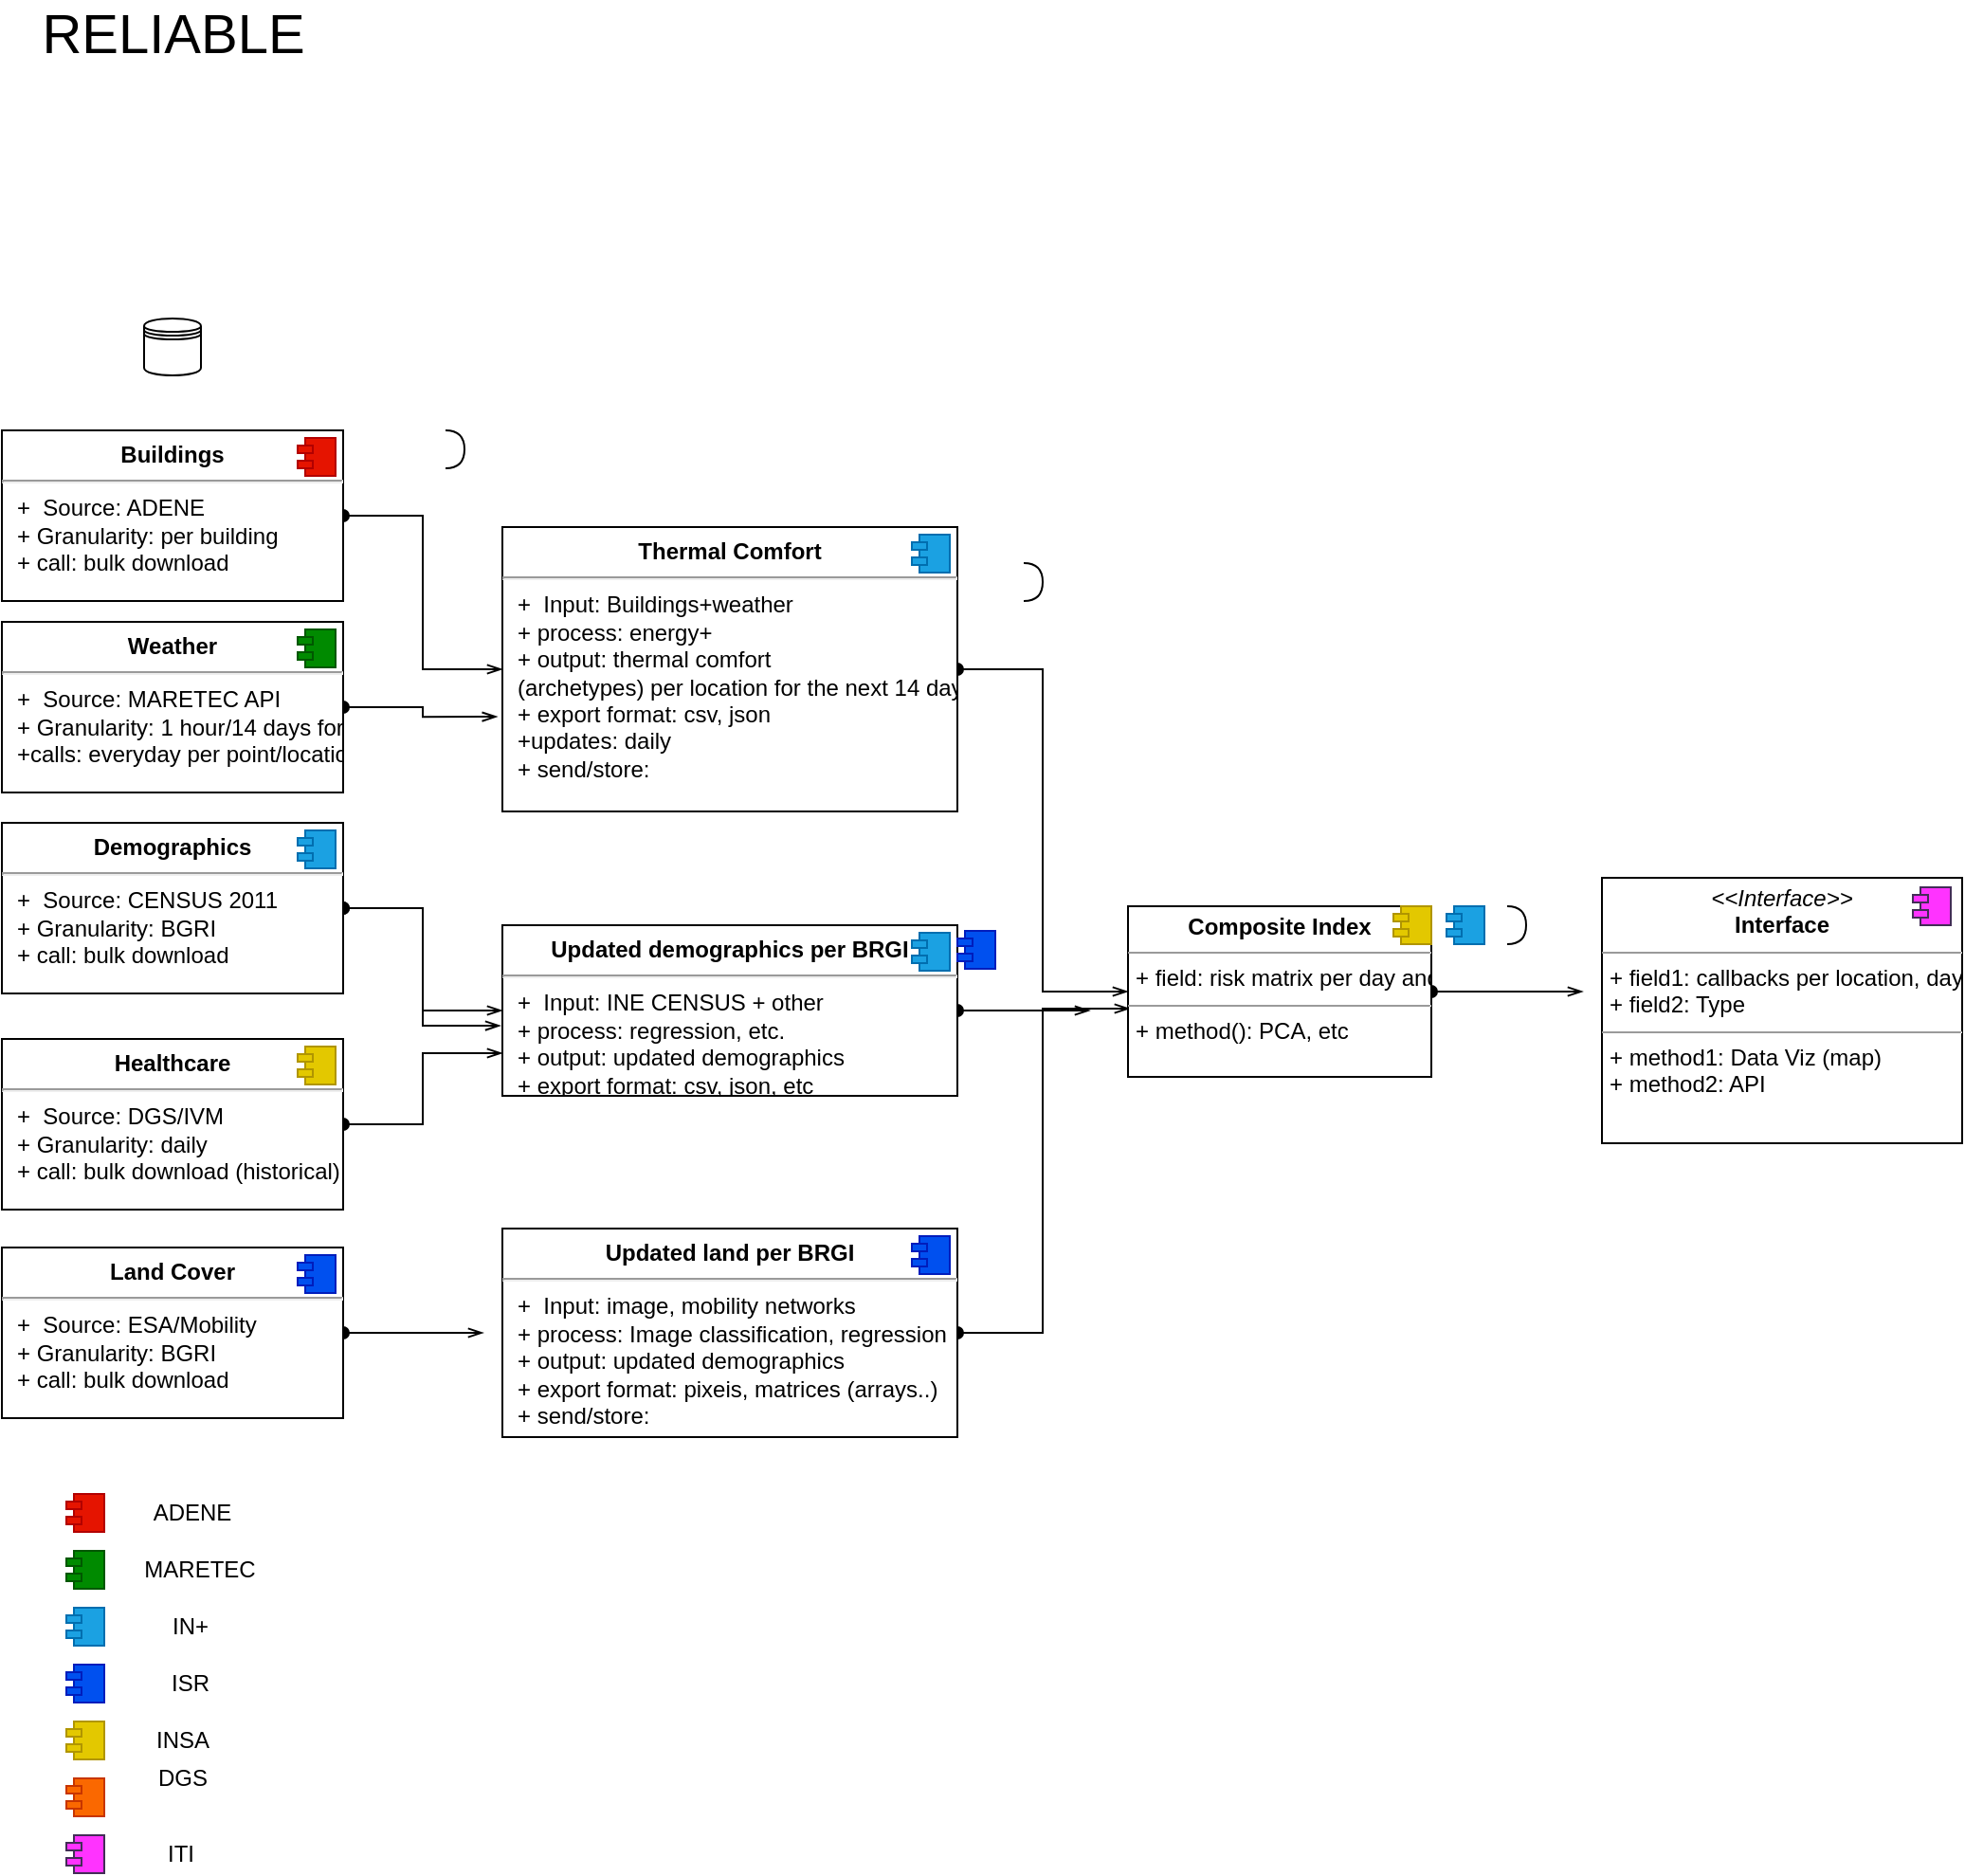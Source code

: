 <mxfile version="14.3.1" type="github" pages="2">
  <diagram name="Page-1" id="9f46799a-70d6-7492-0946-bef42562c5a5">
    <mxGraphModel dx="881" dy="1507" grid="1" gridSize="10" guides="1" tooltips="1" connect="1" arrows="1" fold="1" page="1" pageScale="1" pageWidth="1100" pageHeight="850" background="#ffffff" math="0" shadow="0">
      <root>
        <mxCell id="0" />
        <mxCell id="1" parent="0" />
        <mxCell id="d0X5vv4FZnqWqpfljy17-48" style="edgeStyle=orthogonalEdgeStyle;rounded=0;orthogonalLoop=1;jettySize=auto;html=1;startArrow=oval;startFill=1;endArrow=openThin;endFill=0;" edge="1" parent="1">
          <mxGeometry relative="1" as="geometry">
            <mxPoint x="440" y="170" as="targetPoint" />
            <mxPoint x="390" y="120" as="sourcePoint" />
          </mxGeometry>
        </mxCell>
        <mxCell id="d0X5vv4FZnqWqpfljy17-43" value="" style="shape=requiredInterface;html=1;verticalLabelPosition=bottom;" vertex="1" parent="1">
          <mxGeometry x="240" y="39" width="10" height="20" as="geometry" />
        </mxCell>
        <mxCell id="d0X5vv4FZnqWqpfljy17-45" value="" style="shape=requiredInterface;html=1;verticalLabelPosition=bottom;" vertex="1" parent="1">
          <mxGeometry x="176" y="109" width="10" height="20" as="geometry" />
        </mxCell>
        <mxCell id="d0X5vv4FZnqWqpfljy17-46" value="" style="shape=datastore;whiteSpace=wrap;html=1;" vertex="1" parent="1">
          <mxGeometry x="81" y="-20" width="30" height="30" as="geometry" />
        </mxCell>
        <mxCell id="d0X5vv4FZnqWqpfljy17-69" style="edgeStyle=orthogonalEdgeStyle;rounded=0;orthogonalLoop=1;jettySize=auto;html=1;entryX=0;entryY=0.5;entryDx=0;entryDy=0;startArrow=oval;startFill=1;endArrow=openThin;endFill=0;" edge="1" parent="1" source="d0X5vv4FZnqWqpfljy17-52" target="d0X5vv4FZnqWqpfljy17-67">
          <mxGeometry relative="1" as="geometry" />
        </mxCell>
        <object label="&lt;p style=&quot;margin: 0px ; margin-top: 6px ; text-align: center&quot;&gt;&lt;b&gt;Buildings&lt;/b&gt;&lt;/p&gt;&lt;hr&gt;&lt;p style=&quot;margin: 0px ; margin-left: 8px&quot;&gt;+&amp;nbsp; Source: ADENE&lt;br&gt;+ Granularity: per building&lt;/p&gt;&lt;p style=&quot;margin: 0px ; margin-left: 8px&quot;&gt;+ call: bulk download&lt;/p&gt;" xpto="aaa&#xa;sssss" placeholders="1" ssss="" id="d0X5vv4FZnqWqpfljy17-52">
          <mxCell style="align=left;overflow=fill;html=1;dropTarget=0;" vertex="1" parent="1">
            <mxGeometry x="6" y="39" width="180" height="90" as="geometry" />
          </mxCell>
        </object>
        <mxCell id="d0X5vv4FZnqWqpfljy17-53" value="" style="shape=component;jettyWidth=8;jettyHeight=4;fillColor=#e51400;strokeColor=#B20000;fontColor=#ffffff;" vertex="1" parent="d0X5vv4FZnqWqpfljy17-52">
          <mxGeometry x="1" width="20" height="20" relative="1" as="geometry">
            <mxPoint x="-24" y="4" as="offset" />
          </mxGeometry>
        </mxCell>
        <mxCell id="d0X5vv4FZnqWqpfljy17-70" style="edgeStyle=orthogonalEdgeStyle;rounded=0;orthogonalLoop=1;jettySize=auto;html=1;startArrow=oval;startFill=1;endArrow=openThin;endFill=0;entryX=-0.011;entryY=0.667;entryDx=0;entryDy=0;entryPerimeter=0;" edge="1" parent="1" source="d0X5vv4FZnqWqpfljy17-58" target="d0X5vv4FZnqWqpfljy17-67">
          <mxGeometry relative="1" as="geometry">
            <mxPoint x="260" y="150" as="targetPoint" />
            <Array as="points">
              <mxPoint x="228" y="185" />
              <mxPoint x="228" y="190" />
            </Array>
          </mxGeometry>
        </mxCell>
        <object label="&lt;p style=&quot;margin: 0px ; margin-top: 6px ; text-align: center&quot;&gt;&lt;b&gt;Weather&lt;/b&gt;&lt;/p&gt;&lt;hr&gt;&lt;p style=&quot;margin: 0px ; margin-left: 8px&quot;&gt;+&amp;nbsp; Source: MARETEC API&lt;br&gt;+ Granularity: 1 hour/14 days forecast&lt;/p&gt;&lt;p style=&quot;margin: 0px ; margin-left: 8px&quot;&gt;+calls: everyday per point/location&lt;/p&gt;" xpto="aaa&#xa;sssss" placeholders="1" ssss="" id="d0X5vv4FZnqWqpfljy17-58">
          <mxCell style="align=left;overflow=fill;html=1;dropTarget=0;" vertex="1" parent="1">
            <mxGeometry x="6" y="140" width="180" height="90" as="geometry" />
          </mxCell>
        </object>
        <mxCell id="d0X5vv4FZnqWqpfljy17-59" value="" style="shape=component;jettyWidth=8;jettyHeight=4;fillColor=#008a00;strokeColor=#005700;fontColor=#ffffff;" vertex="1" parent="d0X5vv4FZnqWqpfljy17-58">
          <mxGeometry x="1" width="20" height="20" relative="1" as="geometry">
            <mxPoint x="-24" y="4" as="offset" />
          </mxGeometry>
        </mxCell>
        <mxCell id="d0X5vv4FZnqWqpfljy17-78" style="edgeStyle=orthogonalEdgeStyle;rounded=0;orthogonalLoop=1;jettySize=auto;html=1;entryX=-0.004;entryY=0.589;entryDx=0;entryDy=0;entryPerimeter=0;startArrow=oval;startFill=1;endArrow=openThin;endFill=0;" edge="1" parent="1" source="d0X5vv4FZnqWqpfljy17-60" target="d0X5vv4FZnqWqpfljy17-71">
          <mxGeometry relative="1" as="geometry" />
        </mxCell>
        <mxCell id="d0X5vv4FZnqWqpfljy17-120" value="" style="edgeStyle=orthogonalEdgeStyle;rounded=0;orthogonalLoop=1;jettySize=auto;html=1;startArrow=oval;startFill=1;endArrow=openThin;endFill=0;" edge="1" parent="1" source="d0X5vv4FZnqWqpfljy17-60" target="d0X5vv4FZnqWqpfljy17-71">
          <mxGeometry relative="1" as="geometry" />
        </mxCell>
        <object label="&lt;p style=&quot;margin: 0px ; margin-top: 6px ; text-align: center&quot;&gt;&lt;b&gt;Demographics&lt;/b&gt;&lt;/p&gt;&lt;hr&gt;&lt;p style=&quot;margin: 0px ; margin-left: 8px&quot;&gt;+&amp;nbsp; Source: CENSUS 2011&lt;br&gt;+ Granularity: BGRI&lt;/p&gt;&lt;p style=&quot;margin: 0px ; margin-left: 8px&quot;&gt;+ call: bulk download&lt;/p&gt;" xpto="aaa&#xa;sssss" placeholders="1" ssss="" id="d0X5vv4FZnqWqpfljy17-60">
          <mxCell style="align=left;overflow=fill;html=1;dropTarget=0;" vertex="1" parent="1">
            <mxGeometry x="6" y="246" width="180" height="90" as="geometry" />
          </mxCell>
        </object>
        <mxCell id="d0X5vv4FZnqWqpfljy17-61" value="" style="shape=component;jettyWidth=8;jettyHeight=4;fillColor=#1ba1e2;strokeColor=#006EAF;fontColor=#ffffff;" vertex="1" parent="d0X5vv4FZnqWqpfljy17-60">
          <mxGeometry x="1" width="20" height="20" relative="1" as="geometry">
            <mxPoint x="-24" y="4" as="offset" />
          </mxGeometry>
        </mxCell>
        <mxCell id="d0X5vv4FZnqWqpfljy17-80" style="edgeStyle=orthogonalEdgeStyle;rounded=0;orthogonalLoop=1;jettySize=auto;html=1;startArrow=oval;startFill=1;endArrow=openThin;endFill=0;" edge="1" parent="1" source="d0X5vv4FZnqWqpfljy17-62">
          <mxGeometry relative="1" as="geometry">
            <mxPoint x="260" y="515" as="targetPoint" />
          </mxGeometry>
        </mxCell>
        <object label="&lt;p style=&quot;margin: 0px ; margin-top: 6px ; text-align: center&quot;&gt;&lt;b&gt;Land Cover&lt;/b&gt;&lt;/p&gt;&lt;hr&gt;&lt;p style=&quot;margin: 0px ; margin-left: 8px&quot;&gt;+&amp;nbsp; Source: ESA/Mobility&lt;br&gt;+ Granularity: BGRI&lt;/p&gt;&lt;p style=&quot;margin: 0px ; margin-left: 8px&quot;&gt;+ call: bulk download&lt;/p&gt;" xpto="aaa&#xa;sssss" placeholders="1" ssss="" id="d0X5vv4FZnqWqpfljy17-62">
          <mxCell style="align=left;overflow=fill;html=1;dropTarget=0;" vertex="1" parent="1">
            <mxGeometry x="6" y="470" width="180" height="90" as="geometry" />
          </mxCell>
        </object>
        <mxCell id="d0X5vv4FZnqWqpfljy17-63" value="" style="shape=component;jettyWidth=8;jettyHeight=4;fillColor=#0050ef;strokeColor=#001DBC;fontColor=#ffffff;" vertex="1" parent="d0X5vv4FZnqWqpfljy17-62">
          <mxGeometry x="1" width="20" height="20" relative="1" as="geometry">
            <mxPoint x="-24" y="4" as="offset" />
          </mxGeometry>
        </mxCell>
        <mxCell id="d0X5vv4FZnqWqpfljy17-79" style="edgeStyle=orthogonalEdgeStyle;rounded=0;orthogonalLoop=1;jettySize=auto;html=1;startArrow=oval;startFill=1;endArrow=openThin;endFill=0;entryX=0;entryY=0.75;entryDx=0;entryDy=0;" edge="1" parent="1" source="d0X5vv4FZnqWqpfljy17-64" target="d0X5vv4FZnqWqpfljy17-71">
          <mxGeometry relative="1" as="geometry">
            <mxPoint x="260" y="370" as="targetPoint" />
          </mxGeometry>
        </mxCell>
        <object label="&lt;p style=&quot;margin: 0px ; margin-top: 6px ; text-align: center&quot;&gt;&lt;b&gt;Healthcare&lt;/b&gt;&lt;/p&gt;&lt;hr&gt;&lt;p style=&quot;margin: 0px ; margin-left: 8px&quot;&gt;+&amp;nbsp; Source: DGS/IVM&lt;br&gt;+ Granularity: daily&lt;/p&gt;&lt;p style=&quot;margin: 0px ; margin-left: 8px&quot;&gt;+ call: bulk download (historical)&lt;/p&gt;" xpto="aaa&#xa;sssss" placeholders="1" ssss="" id="d0X5vv4FZnqWqpfljy17-64">
          <mxCell style="align=left;overflow=fill;html=1;dropTarget=0;" vertex="1" parent="1">
            <mxGeometry x="6" y="360" width="180" height="90" as="geometry" />
          </mxCell>
        </object>
        <mxCell id="d0X5vv4FZnqWqpfljy17-65" value="" style="shape=component;jettyWidth=8;jettyHeight=4;fillColor=#e3c800;strokeColor=#B09500;fontColor=#ffffff;" vertex="1" parent="d0X5vv4FZnqWqpfljy17-64">
          <mxGeometry x="1" width="20" height="20" relative="1" as="geometry">
            <mxPoint x="-24" y="4" as="offset" />
          </mxGeometry>
        </mxCell>
        <mxCell id="d0X5vv4FZnqWqpfljy17-83" style="edgeStyle=orthogonalEdgeStyle;rounded=0;orthogonalLoop=1;jettySize=auto;html=1;entryX=0;entryY=0.5;entryDx=0;entryDy=0;startArrow=oval;startFill=1;endArrow=openThin;endFill=0;" edge="1" parent="1" source="d0X5vv4FZnqWqpfljy17-67" target="d0X5vv4FZnqWqpfljy17-82">
          <mxGeometry relative="1" as="geometry" />
        </mxCell>
        <object label="&lt;p style=&quot;margin: 0px ; margin-top: 6px ; text-align: center&quot;&gt;&lt;b&gt;Thermal Comfort&lt;/b&gt;&lt;/p&gt;&lt;hr&gt;&lt;p style=&quot;margin: 0px ; margin-left: 8px&quot;&gt;+&amp;nbsp; Input: Buildings+weather&lt;/p&gt;&lt;p style=&quot;margin: 0px ; margin-left: 8px&quot;&gt;+ process: energy+&lt;br&gt;+ output: thermal comfort&amp;nbsp;&amp;nbsp;&lt;/p&gt;&lt;p style=&quot;margin: 0px ; margin-left: 8px&quot;&gt;(archetypes) per location for the next 14 days&lt;/p&gt;&lt;p style=&quot;margin: 0px ; margin-left: 8px&quot;&gt;+ export format: csv, json&lt;/p&gt;&lt;p style=&quot;margin: 0px ; margin-left: 8px&quot;&gt;+updates: daily&amp;nbsp;&lt;/p&gt;&lt;p style=&quot;margin: 0px ; margin-left: 8px&quot;&gt;+ send/store:&amp;nbsp;&lt;/p&gt;" xpto="aaa&#xa;sssss" placeholders="1" ssss="" id="d0X5vv4FZnqWqpfljy17-67">
          <mxCell style="align=left;overflow=fill;html=1;dropTarget=0;" vertex="1" parent="1">
            <mxGeometry x="270" y="90" width="240" height="150" as="geometry" />
          </mxCell>
        </object>
        <mxCell id="d0X5vv4FZnqWqpfljy17-68" value="" style="shape=component;jettyWidth=8;jettyHeight=4;fillColor=#1ba1e2;strokeColor=#006EAF;fontColor=#ffffff;" vertex="1" parent="d0X5vv4FZnqWqpfljy17-67">
          <mxGeometry x="1" width="20" height="20" relative="1" as="geometry">
            <mxPoint x="-24" y="4" as="offset" />
          </mxGeometry>
        </mxCell>
        <mxCell id="d0X5vv4FZnqWqpfljy17-84" style="edgeStyle=orthogonalEdgeStyle;rounded=0;orthogonalLoop=1;jettySize=auto;html=1;startArrow=oval;startFill=1;endArrow=openThin;endFill=0;" edge="1" parent="1" source="d0X5vv4FZnqWqpfljy17-71">
          <mxGeometry relative="1" as="geometry">
            <mxPoint x="580" y="345" as="targetPoint" />
          </mxGeometry>
        </mxCell>
        <object label="&lt;p style=&quot;margin: 0px ; margin-top: 6px ; text-align: center&quot;&gt;&lt;b&gt;Updated demographics per BRGI&lt;/b&gt;&lt;/p&gt;&lt;hr&gt;&lt;p style=&quot;margin: 0px ; margin-left: 8px&quot;&gt;+&amp;nbsp; Input: INE CENSUS + other&lt;/p&gt;&lt;p style=&quot;margin: 0px ; margin-left: 8px&quot;&gt;+&amp;nbsp;process: regression, etc.&lt;br&gt;+ output: updated demographics&amp;nbsp;&lt;/p&gt;&lt;p style=&quot;margin: 0px ; margin-left: 8px&quot;&gt;&lt;span&gt;+ export format: csv, json, etc&lt;/span&gt;&lt;br&gt;&lt;/p&gt;&lt;p style=&quot;margin: 0px ; margin-left: 8px&quot;&gt;+ send/store:&amp;nbsp;&lt;/p&gt;" xpto="aaa&#xa;sssss" placeholders="1" ssss="" id="d0X5vv4FZnqWqpfljy17-71">
          <mxCell style="align=left;overflow=fill;html=1;dropTarget=0;" vertex="1" parent="1">
            <mxGeometry x="270" y="300" width="240" height="90" as="geometry" />
          </mxCell>
        </object>
        <mxCell id="d0X5vv4FZnqWqpfljy17-72" value="" style="shape=component;jettyWidth=8;jettyHeight=4;fillColor=#1ba1e2;strokeColor=#006EAF;fontColor=#ffffff;" vertex="1" parent="d0X5vv4FZnqWqpfljy17-71">
          <mxGeometry x="1" width="20" height="20" relative="1" as="geometry">
            <mxPoint x="-24" y="4" as="offset" />
          </mxGeometry>
        </mxCell>
        <mxCell id="d0X5vv4FZnqWqpfljy17-85" style="edgeStyle=orthogonalEdgeStyle;rounded=0;orthogonalLoop=1;jettySize=auto;html=1;entryX=0.006;entryY=0.6;entryDx=0;entryDy=0;entryPerimeter=0;startArrow=oval;startFill=1;endArrow=openThin;endFill=0;" edge="1" parent="1" source="d0X5vv4FZnqWqpfljy17-76" target="d0X5vv4FZnqWqpfljy17-82">
          <mxGeometry relative="1" as="geometry" />
        </mxCell>
        <object label="&lt;p style=&quot;margin: 0px ; margin-top: 6px ; text-align: center&quot;&gt;&lt;b&gt;Updated land per BRGI&lt;/b&gt;&lt;/p&gt;&lt;hr&gt;&lt;p style=&quot;margin: 0px ; margin-left: 8px&quot;&gt;+&amp;nbsp; Input: image, mobility networks&lt;/p&gt;&lt;p style=&quot;margin: 0px ; margin-left: 8px&quot;&gt;+&amp;nbsp;process: Image classification, regression&lt;br&gt;+ output: updated demographics&amp;nbsp;&lt;/p&gt;&lt;p style=&quot;margin: 0px ; margin-left: 8px&quot;&gt;&lt;span&gt;+ export format: pixeis, matrices (arrays..)&lt;/span&gt;&lt;br&gt;&lt;/p&gt;&lt;p style=&quot;margin: 0px ; margin-left: 8px&quot;&gt;+ send/store:&amp;nbsp;&lt;/p&gt;" xpto="aaa&#xa;sssss" placeholders="1" ssss="" id="d0X5vv4FZnqWqpfljy17-76">
          <mxCell style="align=left;overflow=fill;html=1;dropTarget=0;" vertex="1" parent="1">
            <mxGeometry x="270" y="460" width="240" height="110" as="geometry" />
          </mxCell>
        </object>
        <mxCell id="d0X5vv4FZnqWqpfljy17-77" value="" style="shape=component;jettyWidth=8;jettyHeight=4;fillColor=#0050ef;strokeColor=#001DBC;fontColor=#ffffff;" vertex="1" parent="d0X5vv4FZnqWqpfljy17-76">
          <mxGeometry x="1" width="20" height="20" relative="1" as="geometry">
            <mxPoint x="-24" y="4" as="offset" />
          </mxGeometry>
        </mxCell>
        <mxCell id="d0X5vv4FZnqWqpfljy17-94" style="edgeStyle=orthogonalEdgeStyle;rounded=0;orthogonalLoop=1;jettySize=auto;html=1;startArrow=oval;startFill=1;endArrow=openThin;endFill=0;" edge="1" parent="1" source="d0X5vv4FZnqWqpfljy17-82">
          <mxGeometry relative="1" as="geometry">
            <mxPoint x="840" y="335" as="targetPoint" />
          </mxGeometry>
        </mxCell>
        <mxCell id="d0X5vv4FZnqWqpfljy17-82" value="&lt;p style=&quot;margin: 0px ; margin-top: 4px ; text-align: center&quot;&gt;&lt;b&gt;Composite Index&lt;/b&gt;&lt;/p&gt;&lt;hr size=&quot;1&quot;&gt;&lt;p style=&quot;margin: 0px ; margin-left: 4px&quot;&gt;+ field: risk matrix per day and location&lt;/p&gt;&lt;hr size=&quot;1&quot;&gt;&lt;p style=&quot;margin: 0px ; margin-left: 4px&quot;&gt;+ method(): PCA, etc&lt;/p&gt;" style="verticalAlign=top;align=left;overflow=fill;fontSize=12;fontFamily=Helvetica;html=1;rounded=0;shadow=0;labelBackgroundColor=none;sketch=0;" vertex="1" parent="1">
          <mxGeometry x="600" y="290" width="160" height="90" as="geometry" />
        </mxCell>
        <mxCell id="d0X5vv4FZnqWqpfljy17-93" value="&lt;p style=&quot;margin: 0px ; margin-top: 4px ; text-align: center&quot;&gt;&lt;i&gt;&amp;lt;&amp;lt;Interface&amp;gt;&amp;gt;&lt;/i&gt;&lt;br&gt;&lt;b&gt;Interface&lt;/b&gt;&lt;/p&gt;&lt;hr size=&quot;1&quot;&gt;&lt;p style=&quot;margin: 0px ; margin-left: 4px&quot;&gt;+ field1: callbacks per location, day&lt;br&gt;+ field2: Type&lt;/p&gt;&lt;hr size=&quot;1&quot;&gt;&lt;p style=&quot;margin: 0px ; margin-left: 4px&quot;&gt;+ method1: Data Viz (map)&lt;br&gt;+ method2: API&lt;/p&gt;&lt;p style=&quot;margin: 0px ; margin-left: 4px&quot;&gt;&lt;br&gt;&lt;/p&gt;" style="verticalAlign=top;align=left;overflow=fill;fontSize=12;fontFamily=Helvetica;html=1;rounded=0;shadow=0;labelBackgroundColor=none;sketch=0;" vertex="1" parent="1">
          <mxGeometry x="850" y="275" width="190" height="140" as="geometry" />
        </mxCell>
        <mxCell id="d0X5vv4FZnqWqpfljy17-95" value="" style="shape=requiredInterface;html=1;verticalLabelPosition=bottom;" vertex="1" parent="1">
          <mxGeometry x="545" y="109" width="10" height="20" as="geometry" />
        </mxCell>
        <mxCell id="d0X5vv4FZnqWqpfljy17-96" value="" style="shape=requiredInterface;html=1;verticalLabelPosition=bottom;" vertex="1" parent="1">
          <mxGeometry x="800" y="290" width="10" height="20" as="geometry" />
        </mxCell>
        <mxCell id="d0X5vv4FZnqWqpfljy17-103" value="&lt;font style=&quot;font-size: 29px&quot;&gt;RELIABLE&lt;/font&gt;" style="text;html=1;resizable=0;autosize=1;align=center;verticalAlign=middle;points=[];fillColor=none;strokeColor=none;rounded=0;shadow=0;labelBackgroundColor=none;sketch=0;" vertex="1" parent="1">
          <mxGeometry x="21" y="-180" width="150" height="20" as="geometry" />
        </mxCell>
        <mxCell id="d0X5vv4FZnqWqpfljy17-104" value="" style="shape=component;jettyWidth=8;jettyHeight=4;fillColor=#e51400;strokeColor=#B20000;fontColor=#ffffff;" vertex="1" parent="1">
          <mxGeometry x="40" y="600" width="20" height="20" as="geometry" />
        </mxCell>
        <mxCell id="d0X5vv4FZnqWqpfljy17-105" value="ADENE" style="text;html=1;resizable=0;autosize=1;align=center;verticalAlign=middle;points=[];fillColor=none;strokeColor=none;rounded=0;shadow=0;labelBackgroundColor=none;sketch=0;" vertex="1" parent="1">
          <mxGeometry x="76" y="600" width="60" height="20" as="geometry" />
        </mxCell>
        <mxCell id="d0X5vv4FZnqWqpfljy17-106" value="" style="shape=component;jettyWidth=8;jettyHeight=4;fillColor=#008a00;strokeColor=#005700;fontColor=#ffffff;" vertex="1" parent="1">
          <mxGeometry x="40" y="630" width="20" height="20" as="geometry" />
        </mxCell>
        <mxCell id="d0X5vv4FZnqWqpfljy17-108" value="MARETEC" style="text;html=1;resizable=0;autosize=1;align=center;verticalAlign=middle;points=[];fillColor=none;strokeColor=none;rounded=0;shadow=0;labelBackgroundColor=none;sketch=0;" vertex="1" parent="1">
          <mxGeometry x="75" y="630" width="70" height="20" as="geometry" />
        </mxCell>
        <mxCell id="d0X5vv4FZnqWqpfljy17-109" value="" style="shape=component;jettyWidth=8;jettyHeight=4;fillColor=#1ba1e2;strokeColor=#006EAF;fontColor=#ffffff;" vertex="1" parent="1">
          <mxGeometry x="40" y="660" width="20" height="20" as="geometry" />
        </mxCell>
        <mxCell id="d0X5vv4FZnqWqpfljy17-110" value="IN+" style="text;html=1;resizable=0;autosize=1;align=center;verticalAlign=middle;points=[];fillColor=none;strokeColor=none;rounded=0;shadow=0;labelBackgroundColor=none;sketch=0;" vertex="1" parent="1">
          <mxGeometry x="90" y="660" width="30" height="20" as="geometry" />
        </mxCell>
        <mxCell id="d0X5vv4FZnqWqpfljy17-111" value="" style="shape=component;jettyWidth=8;jettyHeight=4;fillColor=#0050ef;strokeColor=#001DBC;fontColor=#ffffff;" vertex="1" parent="1">
          <mxGeometry x="40" y="690" width="20" height="20" as="geometry" />
        </mxCell>
        <mxCell id="d0X5vv4FZnqWqpfljy17-112" value="ISR" style="text;html=1;resizable=0;autosize=1;align=center;verticalAlign=middle;points=[];fillColor=none;strokeColor=none;rounded=0;shadow=0;labelBackgroundColor=none;sketch=0;" vertex="1" parent="1">
          <mxGeometry x="85" y="690" width="40" height="20" as="geometry" />
        </mxCell>
        <mxCell id="d0X5vv4FZnqWqpfljy17-113" value="" style="shape=component;jettyWidth=8;jettyHeight=4;fillColor=#e3c800;strokeColor=#B09500;fontColor=#ffffff;" vertex="1" parent="1">
          <mxGeometry x="40" y="720" width="20" height="20" as="geometry" />
        </mxCell>
        <mxCell id="d0X5vv4FZnqWqpfljy17-114" value="INSA" style="text;html=1;resizable=0;autosize=1;align=center;verticalAlign=middle;points=[];fillColor=none;strokeColor=none;rounded=0;shadow=0;labelBackgroundColor=none;sketch=0;" vertex="1" parent="1">
          <mxGeometry x="81" y="720" width="40" height="20" as="geometry" />
        </mxCell>
        <mxCell id="d0X5vv4FZnqWqpfljy17-115" value="" style="shape=component;jettyWidth=8;jettyHeight=4;fillColor=#fa6800;strokeColor=#C73500;fontColor=#ffffff;" vertex="1" parent="1">
          <mxGeometry x="40" y="750" width="20" height="20" as="geometry" />
        </mxCell>
        <mxCell id="d0X5vv4FZnqWqpfljy17-116" value="DGS" style="text;html=1;resizable=0;autosize=1;align=center;verticalAlign=middle;points=[];fillColor=none;strokeColor=none;rounded=0;shadow=0;labelBackgroundColor=none;sketch=0;" vertex="1" parent="1">
          <mxGeometry x="81" y="740" width="40" height="20" as="geometry" />
        </mxCell>
        <mxCell id="d0X5vv4FZnqWqpfljy17-117" value="" style="shape=component;jettyWidth=8;jettyHeight=4;strokeColor=#432D57;fontColor=#ffffff;fillColor=#FF33FF;" vertex="1" parent="1">
          <mxGeometry x="40" y="780" width="20" height="20" as="geometry" />
        </mxCell>
        <mxCell id="d0X5vv4FZnqWqpfljy17-118" value="ITI" style="text;html=1;resizable=0;autosize=1;align=center;verticalAlign=middle;points=[];fillColor=none;strokeColor=none;rounded=0;shadow=0;labelBackgroundColor=none;sketch=0;" vertex="1" parent="1">
          <mxGeometry x="85" y="780" width="30" height="20" as="geometry" />
        </mxCell>
        <mxCell id="d0X5vv4FZnqWqpfljy17-119" value="" style="shape=component;jettyWidth=8;jettyHeight=4;strokeColor=#432D57;fontColor=#ffffff;fillColor=#FF33FF;" vertex="1" parent="1">
          <mxGeometry x="1014" y="280" width="20" height="20" as="geometry" />
        </mxCell>
        <mxCell id="d0X5vv4FZnqWqpfljy17-128" value="" style="shape=component;jettyWidth=8;jettyHeight=4;fillColor=#0050ef;strokeColor=#001DBC;fontColor=#ffffff;" vertex="1" parent="1">
          <mxGeometry x="510" y="303" width="20" height="20" as="geometry" />
        </mxCell>
        <mxCell id="d0X5vv4FZnqWqpfljy17-129" value="" style="shape=component;jettyWidth=8;jettyHeight=4;fillColor=#e3c800;strokeColor=#B09500;fontColor=#ffffff;" vertex="1" parent="1">
          <mxGeometry x="740" y="290" width="20" height="20" as="geometry" />
        </mxCell>
        <mxCell id="d0X5vv4FZnqWqpfljy17-130" value="" style="shape=component;jettyWidth=8;jettyHeight=4;fillColor=#1ba1e2;strokeColor=#006EAF;fontColor=#ffffff;" vertex="1" parent="1">
          <mxGeometry x="768" y="290" width="20" height="20" as="geometry" />
        </mxCell>
      </root>
    </mxGraphModel>
  </diagram>
  <diagram id="S7wXc3fac6BgrwscUM9j" name="Page-2">
    <mxGraphModel dx="881" dy="623" grid="1" gridSize="10" guides="1" tooltips="1" connect="1" arrows="1" fold="1" page="1" pageScale="1" pageWidth="827" pageHeight="1169" math="0" shadow="0">
      <root>
        <mxCell id="jE3i31calAUJvLJS_hG7-0" />
        <mxCell id="jE3i31calAUJvLJS_hG7-1" parent="jE3i31calAUJvLJS_hG7-0" />
      </root>
    </mxGraphModel>
  </diagram>
</mxfile>
